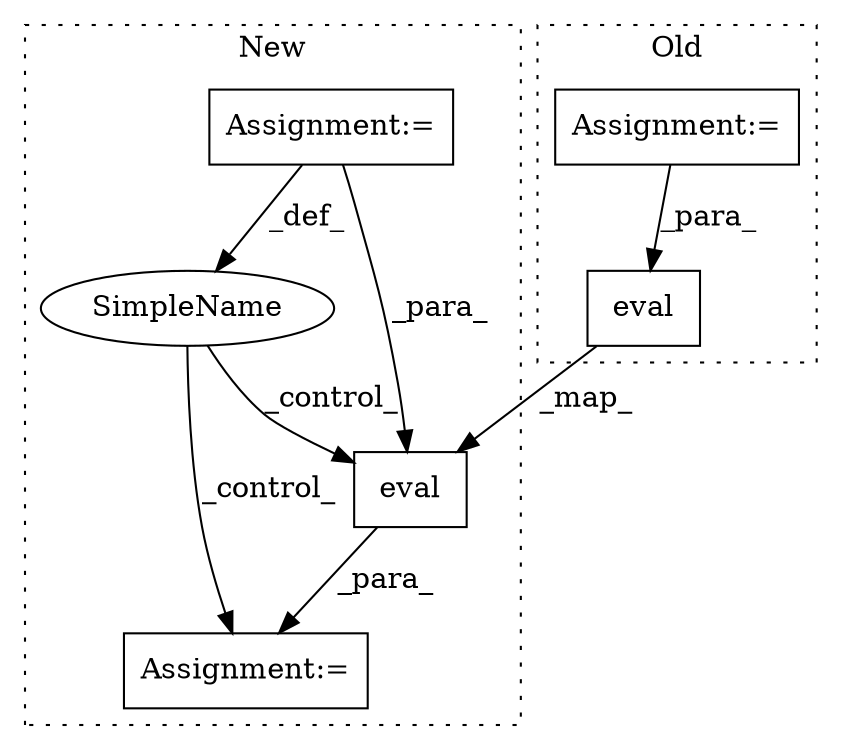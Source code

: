 digraph G {
subgraph cluster0 {
1 [label="eval" a="32" s="10464,10473" l="5,1" shape="box"];
6 [label="Assignment:=" a="7" s="9846" l="1" shape="box"];
label = "Old";
style="dotted";
}
subgraph cluster1 {
2 [label="eval" a="32" s="10237,10246" l="5,1" shape="box"];
3 [label="Assignment:=" a="7" s="10236" l="1" shape="box"];
4 [label="SimpleName" a="42" s="" l="" shape="ellipse"];
5 [label="Assignment:=" a="7" s="9531" l="48" shape="box"];
label = "New";
style="dotted";
}
1 -> 2 [label="_map_"];
2 -> 3 [label="_para_"];
4 -> 2 [label="_control_"];
4 -> 3 [label="_control_"];
5 -> 4 [label="_def_"];
5 -> 2 [label="_para_"];
6 -> 1 [label="_para_"];
}